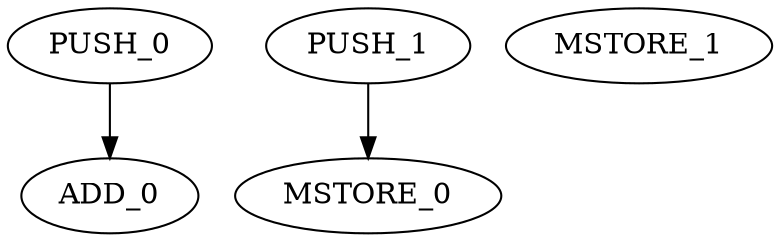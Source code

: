digraph {
	graph [bb="0,0,366.44,108"];
	node [label="\N"];
	ADD_0	[height=0.5,
		label=ADD_0,
		pos="48.746,18",
		width=1.1735];
	MSTORE_0	[height=0.5,
		label=MSTORE_0,
		pos="172.75,18",
		width=1.7693];
	MSTORE_1	[height=0.5,
		label=MSTORE_1,
		pos="302.75,90",
		width=1.7693];
	PUSH_0	[height=0.5,
		label=PUSH_0,
		pos="48.746,90",
		width=1.354];
	PUSH_0 -> ADD_0	[pos="e,48.746,36.104 48.746,71.697 48.746,63.983 48.746,54.712 48.746,46.112"];
	PUSH_1	[height=0.5,
		label=PUSH_1,
		pos="172.75,90",
		width=1.354];
	PUSH_1 -> MSTORE_0	[pos="e,172.75,36.104 172.75,71.697 172.75,63.983 172.75,54.712 172.75,46.112"];
}
